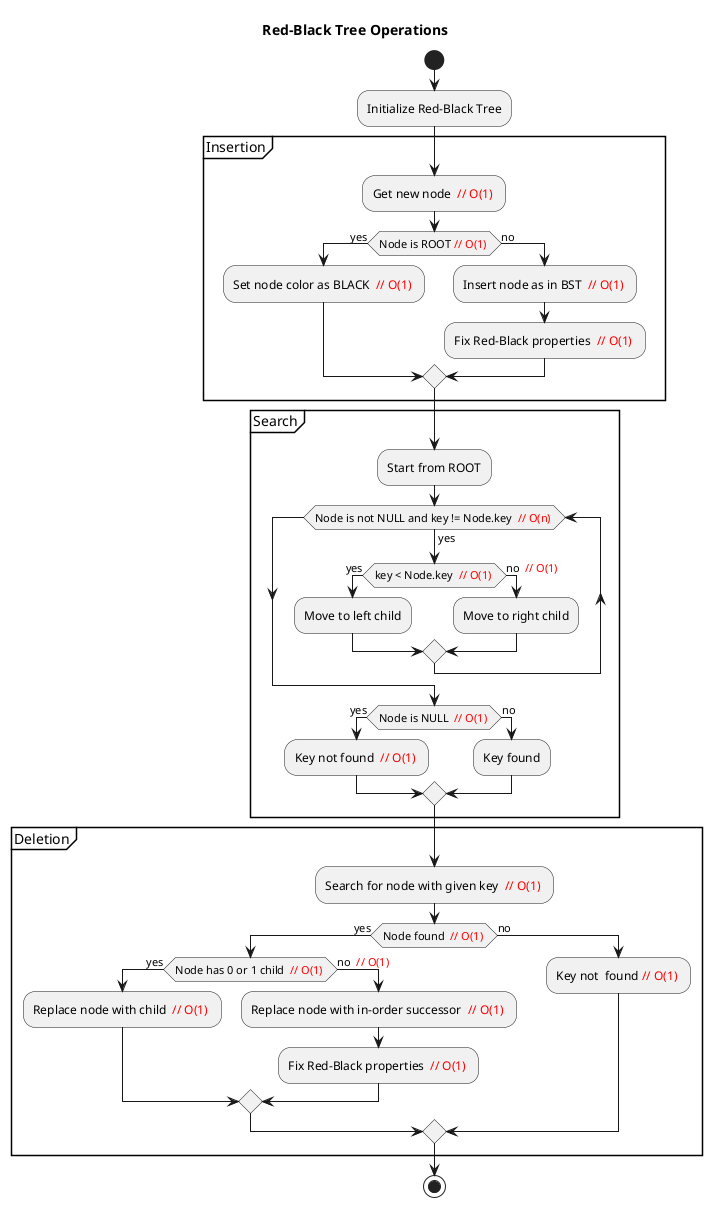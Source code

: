@startuml
title Red-Black Tree Operations

start

:Initialize Red-Black Tree;

partition Insertion {
    :Get new node <font color=red> // O(1) </font>;
    if (Node is ROOT<font color=red> // O(1) </font>) then (yes)
        :Set node color as BLACK <font color=red> // O(1) </font>;
    else (no)
        :Insert node as in BST <font color=red> // O(1) </font>;
        :Fix Red-Black properties <font color=red> // O(1) </font>;
    endif
}

partition Search {
    :Start from ROOT;
    while (Node is not NULL and key != Node.key <font color=red> // O(n) </font>) is (yes)
        if (key < Node.key <font color=red> // O(1) </font>) then (yes)
            :Move to left child;
        else (no <font color=red> // O(1) </font>)
            :Move to right child;
        endif
    endwhile
    if (Node is NULL <font color=red> // O(1) </font>) then (yes)
        :Key not found <font color=red> // O(1) </font>;
    else (no)
        :Key found;
    endif
}

partition Deletion {
    :Search for node with given key <font color=red> // O(1) </font>;
    if (Node found <font color=red> // O(1) </font>) then (yes)
        if (Node has 0 or 1 child <font color=red> // O(1) </font>) then (yes)
            :Replace node with child <font color=red> // O(1) </font>;
        else (no <font color=red> // O(1) </font>)
            :Replace node with in-order successor <font color=red> // O(1) </font>;
            :Fix Red-Black properties <font color=red> // O(1) </font>;
        endif
    else (no)
        :Key not  found<font color=red> // O(1) </font>;
    endif
}

stop
@enduml